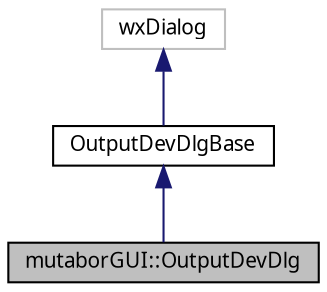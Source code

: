 digraph "mutaborGUI::OutputDevDlg"
{
  edge [fontname="Sans",fontsize="10",labelfontname="Sans",labelfontsize="10"];
  node [fontname="Sans",fontsize="10",shape=record];
  Node3 [label="mutaborGUI::OutputDevDlg",height=0.2,width=0.4,color="black", fillcolor="grey75", style="filled", fontcolor="black"];
  Node4 -> Node3 [dir="back",color="midnightblue",fontsize="10",style="solid",fontname="Sans"];
  Node4 [label="OutputDevDlgBase",height=0.2,width=0.4,color="black", fillcolor="white", style="filled",URL="$de/d85/classOutputDevDlgBase.html"];
  Node5 -> Node4 [dir="back",color="midnightblue",fontsize="10",style="solid",fontname="Sans"];
  Node5 [label="wxDialog",height=0.2,width=0.4,color="grey75", fillcolor="white", style="filled"];
}
